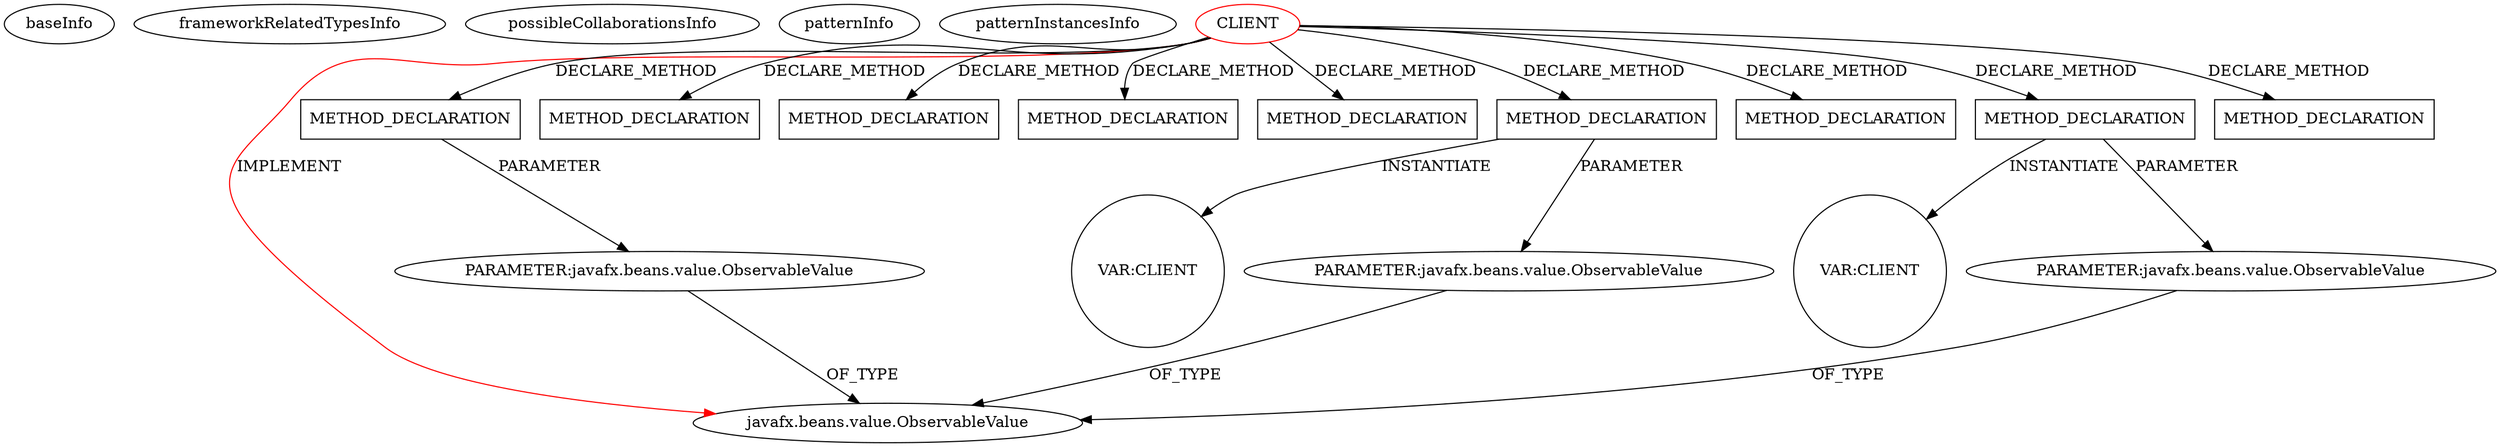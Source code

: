 digraph {
baseInfo[graphId=225,category="pattern",isAnonymous=false,possibleRelation=false]
frameworkRelatedTypesInfo[0="javafx.beans.value.ObservableValue"]
possibleCollaborationsInfo[]
patternInfo[frequency=2.0,patternRootClient=0]
patternInstancesInfo[0="dimituri-milk~/dimituri-milk/milk-master/milk-core/src/main/java/lv/dimituri/milk/core/Folds.java~Folds~2471",1="dimituri-milk~/dimituri-milk/milk-master/milk-core/src/main/java/lv/dimituri/milk/core/Filters.java~Filters~2472"]
28[label="PARAMETER:javafx.beans.value.ObservableValue",vertexType="PARAMETER_DECLARATION",isFrameworkType=false]
1[label="javafx.beans.value.ObservableValue",vertexType="FRAMEWORK_INTERFACE_TYPE",isFrameworkType=false]
0[label="CLIENT",vertexType="ROOT_CLIENT_CLASS_DECLARATION",isFrameworkType=false,color=red]
26[label="METHOD_DECLARATION",vertexType="CLIENT_METHOD_DECLARATION",isFrameworkType=false,shape=box]
67[label="METHOD_DECLARATION",vertexType="CLIENT_METHOD_DECLARATION",isFrameworkType=false,shape=box]
63[label="METHOD_DECLARATION",vertexType="CLIENT_METHOD_DECLARATION",isFrameworkType=false,shape=box]
57[label="METHOD_DECLARATION",vertexType="CLIENT_METHOD_DECLARATION",isFrameworkType=false,shape=box]
35[label="METHOD_DECLARATION",vertexType="CLIENT_METHOD_DECLARATION",isFrameworkType=false,shape=box]
44[label="METHOD_DECLARATION",vertexType="CLIENT_METHOD_DECLARATION",isFrameworkType=false,shape=box]
59[label="METHOD_DECLARATION",vertexType="CLIENT_METHOD_DECLARATION",isFrameworkType=false,shape=box]
2[label="METHOD_DECLARATION",vertexType="CLIENT_METHOD_DECLARATION",isFrameworkType=false,shape=box]
19[label="METHOD_DECLARATION",vertexType="CLIENT_METHOD_DECLARATION",isFrameworkType=false,shape=box]
11[label="VAR:CLIENT",vertexType="VARIABLE_EXPRESION",isFrameworkType=false,shape=circle]
49[label="VAR:CLIENT",vertexType="VARIABLE_EXPRESION",isFrameworkType=false,shape=circle]
8[label="PARAMETER:javafx.beans.value.ObservableValue",vertexType="PARAMETER_DECLARATION",isFrameworkType=false]
46[label="PARAMETER:javafx.beans.value.ObservableValue",vertexType="PARAMETER_DECLARATION",isFrameworkType=false]
0->44[label="DECLARE_METHOD"]
0->63[label="DECLARE_METHOD"]
0->26[label="DECLARE_METHOD"]
0->2[label="DECLARE_METHOD"]
0->67[label="DECLARE_METHOD"]
44->46[label="PARAMETER"]
0->1[label="IMPLEMENT",color=red]
0->35[label="DECLARE_METHOD"]
2->8[label="PARAMETER"]
0->57[label="DECLARE_METHOD"]
44->49[label="INSTANTIATE"]
2->11[label="INSTANTIATE"]
26->28[label="PARAMETER"]
0->59[label="DECLARE_METHOD"]
46->1[label="OF_TYPE"]
0->19[label="DECLARE_METHOD"]
28->1[label="OF_TYPE"]
8->1[label="OF_TYPE"]
}
